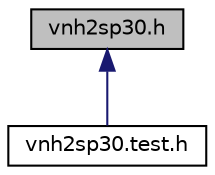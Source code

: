 digraph "vnh2sp30.h"
{
  edge [fontname="Helvetica",fontsize="10",labelfontname="Helvetica",labelfontsize="10"];
  node [fontname="Helvetica",fontsize="10",shape=record];
  Node1 [label="vnh2sp30.h",height=0.2,width=0.4,color="black", fillcolor="grey75", style="filled" fontcolor="black"];
  Node1 -> Node2 [dir="back",color="midnightblue",fontsize="10",style="solid",fontname="Helvetica"];
  Node2 [label="vnh2sp30.test.h",height=0.2,width=0.4,color="black", fillcolor="white", style="filled",URL="$vnh2sp30_8test_8h.html"];
}
